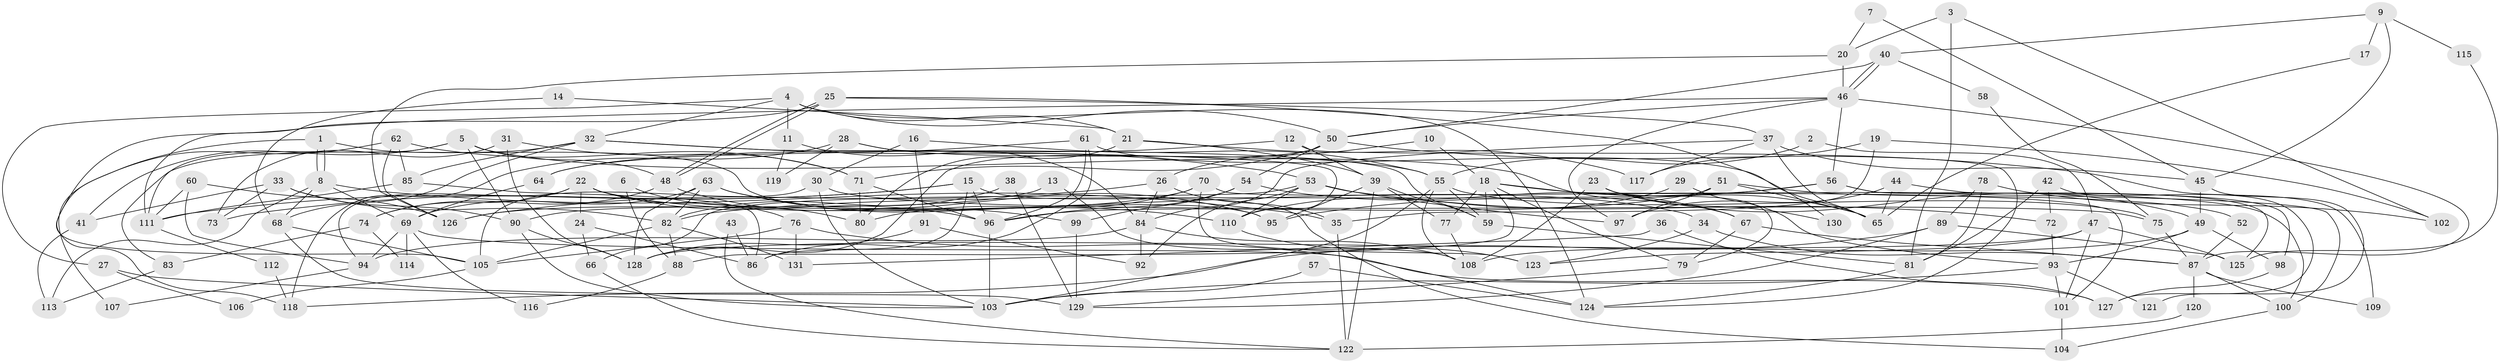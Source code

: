 // coarse degree distribution, {6: 0.16304347826086957, 3: 0.08695652173913043, 2: 0.14130434782608695, 4: 0.29347826086956524, 5: 0.16304347826086957, 10: 0.010869565217391304, 7: 0.09782608695652174, 8: 0.021739130434782608, 11: 0.010869565217391304, 9: 0.010869565217391304}
// Generated by graph-tools (version 1.1) at 2025/37/03/04/25 23:37:01]
// undirected, 131 vertices, 262 edges
graph export_dot {
  node [color=gray90,style=filled];
  1;
  2;
  3;
  4;
  5;
  6;
  7;
  8;
  9;
  10;
  11;
  12;
  13;
  14;
  15;
  16;
  17;
  18;
  19;
  20;
  21;
  22;
  23;
  24;
  25;
  26;
  27;
  28;
  29;
  30;
  31;
  32;
  33;
  34;
  35;
  36;
  37;
  38;
  39;
  40;
  41;
  42;
  43;
  44;
  45;
  46;
  47;
  48;
  49;
  50;
  51;
  52;
  53;
  54;
  55;
  56;
  57;
  58;
  59;
  60;
  61;
  62;
  63;
  64;
  65;
  66;
  67;
  68;
  69;
  70;
  71;
  72;
  73;
  74;
  75;
  76;
  77;
  78;
  79;
  80;
  81;
  82;
  83;
  84;
  85;
  86;
  87;
  88;
  89;
  90;
  91;
  92;
  93;
  94;
  95;
  96;
  97;
  98;
  99;
  100;
  101;
  102;
  103;
  104;
  105;
  106;
  107;
  108;
  109;
  110;
  111;
  112;
  113;
  114;
  115;
  116;
  117;
  118;
  119;
  120;
  121;
  122;
  123;
  124;
  125;
  126;
  127;
  128;
  129;
  130;
  131;
  1 -- 95;
  1 -- 8;
  1 -- 8;
  1 -- 118;
  2 -- 47;
  2 -- 55;
  3 -- 102;
  3 -- 20;
  3 -- 81;
  4 -- 21;
  4 -- 50;
  4 -- 11;
  4 -- 27;
  4 -- 32;
  4 -- 124;
  5 -- 90;
  5 -- 48;
  5 -- 41;
  5 -- 67;
  5 -- 111;
  6 -- 88;
  6 -- 80;
  7 -- 45;
  7 -- 20;
  8 -- 68;
  8 -- 35;
  8 -- 69;
  8 -- 113;
  9 -- 45;
  9 -- 40;
  9 -- 17;
  9 -- 115;
  10 -- 18;
  10 -- 26;
  11 -- 84;
  11 -- 119;
  12 -- 39;
  12 -- 124;
  12 -- 64;
  13 -- 90;
  13 -- 108;
  14 -- 21;
  14 -- 68;
  15 -- 96;
  15 -- 73;
  15 -- 86;
  15 -- 104;
  15 -- 111;
  16 -- 30;
  16 -- 55;
  16 -- 91;
  17 -- 65;
  18 -- 100;
  18 -- 79;
  18 -- 59;
  18 -- 65;
  18 -- 77;
  18 -- 88;
  19 -- 117;
  19 -- 35;
  19 -- 102;
  20 -- 126;
  20 -- 46;
  21 -- 39;
  21 -- 80;
  21 -- 117;
  22 -- 94;
  22 -- 96;
  22 -- 24;
  22 -- 34;
  22 -- 74;
  22 -- 76;
  23 -- 108;
  23 -- 49;
  23 -- 79;
  23 -- 130;
  24 -- 86;
  24 -- 66;
  25 -- 48;
  25 -- 48;
  25 -- 111;
  25 -- 37;
  25 -- 130;
  26 -- 35;
  26 -- 84;
  26 -- 126;
  27 -- 103;
  27 -- 106;
  28 -- 110;
  28 -- 118;
  28 -- 55;
  28 -- 119;
  29 -- 110;
  29 -- 93;
  30 -- 75;
  30 -- 105;
  30 -- 103;
  31 -- 128;
  31 -- 71;
  31 -- 73;
  32 -- 59;
  32 -- 53;
  32 -- 68;
  32 -- 83;
  32 -- 85;
  33 -- 90;
  33 -- 41;
  33 -- 73;
  33 -- 82;
  34 -- 123;
  34 -- 87;
  35 -- 122;
  36 -- 131;
  36 -- 127;
  37 -- 65;
  37 -- 45;
  37 -- 84;
  37 -- 117;
  38 -- 129;
  38 -- 82;
  39 -- 77;
  39 -- 59;
  39 -- 95;
  39 -- 122;
  40 -- 50;
  40 -- 46;
  40 -- 46;
  40 -- 58;
  41 -- 113;
  42 -- 72;
  42 -- 81;
  42 -- 127;
  43 -- 122;
  43 -- 86;
  44 -- 98;
  44 -- 65;
  44 -- 97;
  45 -- 49;
  45 -- 121;
  46 -- 50;
  46 -- 56;
  46 -- 87;
  46 -- 97;
  46 -- 105;
  47 -- 123;
  47 -- 128;
  47 -- 101;
  47 -- 125;
  48 -- 99;
  48 -- 74;
  49 -- 108;
  49 -- 93;
  49 -- 98;
  50 -- 54;
  50 -- 128;
  50 -- 71;
  50 -- 109;
  51 -- 96;
  51 -- 97;
  51 -- 52;
  51 -- 65;
  52 -- 87;
  53 -- 97;
  53 -- 66;
  53 -- 72;
  53 -- 92;
  53 -- 110;
  54 -- 96;
  54 -- 67;
  54 -- 99;
  55 -- 59;
  55 -- 75;
  55 -- 103;
  55 -- 108;
  56 -- 82;
  56 -- 95;
  56 -- 100;
  56 -- 125;
  57 -- 124;
  57 -- 103;
  58 -- 75;
  59 -- 81;
  60 -- 126;
  60 -- 111;
  60 -- 94;
  61 -- 65;
  61 -- 86;
  61 -- 64;
  61 -- 96;
  62 -- 85;
  62 -- 71;
  62 -- 107;
  62 -- 126;
  63 -- 95;
  63 -- 69;
  63 -- 82;
  63 -- 110;
  63 -- 128;
  64 -- 69;
  66 -- 122;
  67 -- 87;
  67 -- 79;
  68 -- 105;
  68 -- 129;
  69 -- 94;
  69 -- 114;
  69 -- 116;
  69 -- 127;
  70 -- 126;
  70 -- 101;
  70 -- 80;
  70 -- 123;
  71 -- 96;
  71 -- 80;
  72 -- 93;
  74 -- 83;
  74 -- 114;
  75 -- 87;
  76 -- 105;
  76 -- 124;
  76 -- 131;
  77 -- 108;
  78 -- 89;
  78 -- 81;
  78 -- 102;
  79 -- 129;
  81 -- 124;
  82 -- 88;
  82 -- 105;
  82 -- 131;
  83 -- 113;
  84 -- 94;
  84 -- 92;
  84 -- 108;
  85 -- 111;
  85 -- 86;
  87 -- 100;
  87 -- 109;
  87 -- 120;
  88 -- 116;
  89 -- 125;
  89 -- 129;
  89 -- 118;
  90 -- 128;
  90 -- 103;
  91 -- 92;
  91 -- 128;
  93 -- 103;
  93 -- 101;
  93 -- 121;
  94 -- 107;
  96 -- 103;
  98 -- 127;
  99 -- 129;
  100 -- 104;
  101 -- 104;
  105 -- 106;
  110 -- 123;
  111 -- 112;
  112 -- 118;
  115 -- 125;
  120 -- 122;
}
